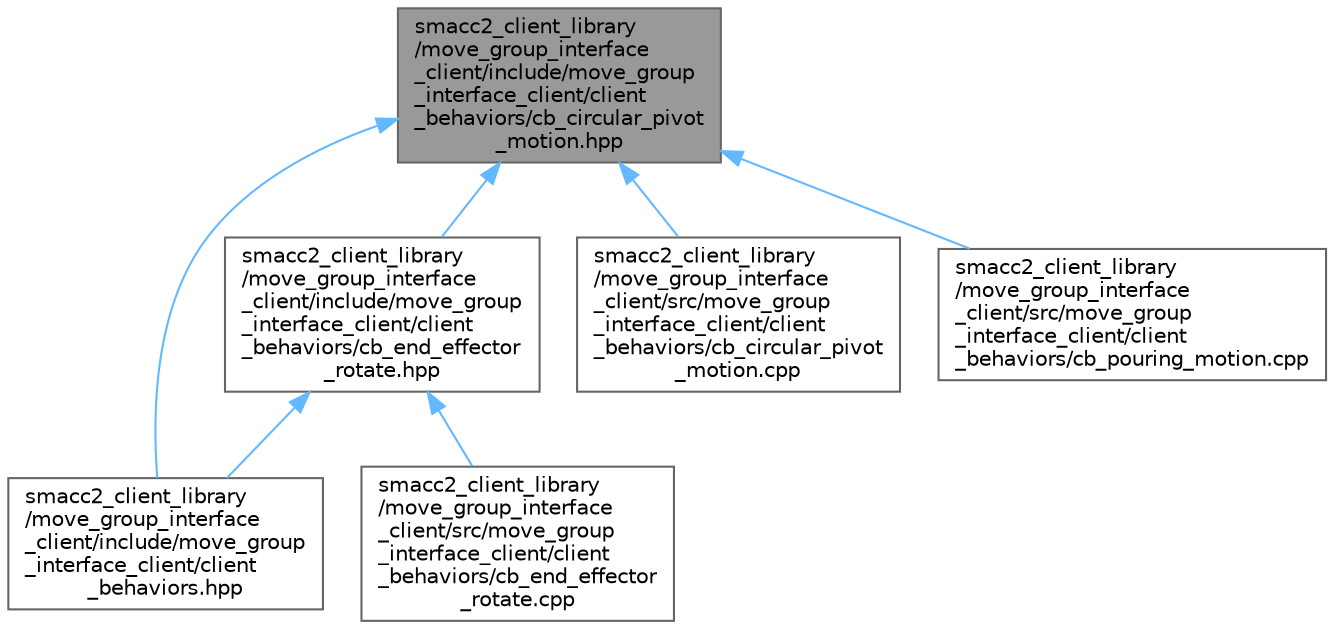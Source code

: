 digraph "smacc2_client_library/move_group_interface_client/include/move_group_interface_client/client_behaviors/cb_circular_pivot_motion.hpp"
{
 // LATEX_PDF_SIZE
  bgcolor="transparent";
  edge [fontname=Helvetica,fontsize=10,labelfontname=Helvetica,labelfontsize=10];
  node [fontname=Helvetica,fontsize=10,shape=box,height=0.2,width=0.4];
  Node1 [label="smacc2_client_library\l/move_group_interface\l_client/include/move_group\l_interface_client/client\l_behaviors/cb_circular_pivot\l_motion.hpp",height=0.2,width=0.4,color="gray40", fillcolor="grey60", style="filled", fontcolor="black",tooltip=" "];
  Node1 -> Node2 [dir="back",color="steelblue1",style="solid"];
  Node2 [label="smacc2_client_library\l/move_group_interface\l_client/include/move_group\l_interface_client/client\l_behaviors.hpp",height=0.2,width=0.4,color="grey40", fillcolor="white", style="filled",URL="$move__group__interface__client_2include_2move__group__interface__client_2client__behaviors_8hpp.html",tooltip=" "];
  Node1 -> Node3 [dir="back",color="steelblue1",style="solid"];
  Node3 [label="smacc2_client_library\l/move_group_interface\l_client/include/move_group\l_interface_client/client\l_behaviors/cb_end_effector\l_rotate.hpp",height=0.2,width=0.4,color="grey40", fillcolor="white", style="filled",URL="$cb__end__effector__rotate_8hpp.html",tooltip=" "];
  Node3 -> Node2 [dir="back",color="steelblue1",style="solid"];
  Node3 -> Node4 [dir="back",color="steelblue1",style="solid"];
  Node4 [label="smacc2_client_library\l/move_group_interface\l_client/src/move_group\l_interface_client/client\l_behaviors/cb_end_effector\l_rotate.cpp",height=0.2,width=0.4,color="grey40", fillcolor="white", style="filled",URL="$cb__end__effector__rotate_8cpp.html",tooltip=" "];
  Node1 -> Node5 [dir="back",color="steelblue1",style="solid"];
  Node5 [label="smacc2_client_library\l/move_group_interface\l_client/src/move_group\l_interface_client/client\l_behaviors/cb_circular_pivot\l_motion.cpp",height=0.2,width=0.4,color="grey40", fillcolor="white", style="filled",URL="$cb__circular__pivot__motion_8cpp.html",tooltip=" "];
  Node1 -> Node6 [dir="back",color="steelblue1",style="solid"];
  Node6 [label="smacc2_client_library\l/move_group_interface\l_client/src/move_group\l_interface_client/client\l_behaviors/cb_pouring_motion.cpp",height=0.2,width=0.4,color="grey40", fillcolor="white", style="filled",URL="$cb__pouring__motion_8cpp.html",tooltip=" "];
}
